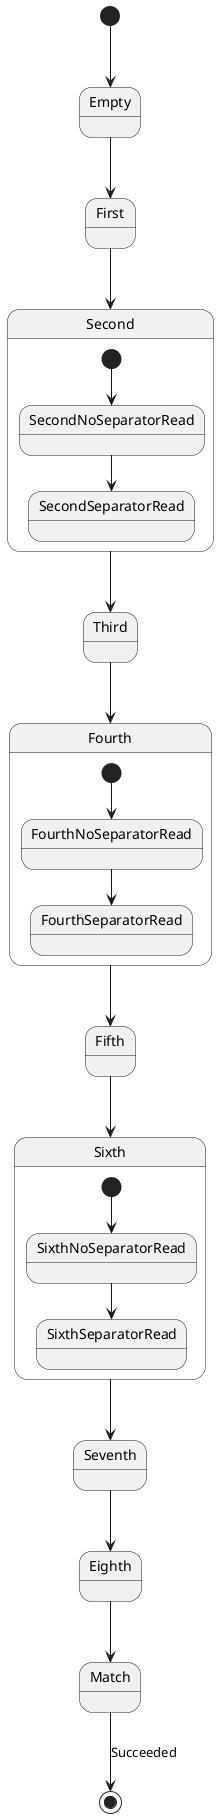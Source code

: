 @startuml
[*] --> Empty
Empty --> First
First --> Second

state Second {
	[*] --> SecondNoSeparatorRead
	SecondNoSeparatorRead --> SecondSeparatorRead
}

Second --> Third
Third --> Fourth

state Fourth {
	[*] --> FourthNoSeparatorRead
	FourthNoSeparatorRead --> FourthSeparatorRead
}

Fourth --> Fifth
Fifth --> Sixth

state Sixth {
	[*] --> SixthNoSeparatorRead
	SixthNoSeparatorRead --> SixthSeparatorRead
}

Sixth --> Seventh
Seventh --> Eighth 
Eighth --> Match
Match --> [*] : Succeeded
@enduml
